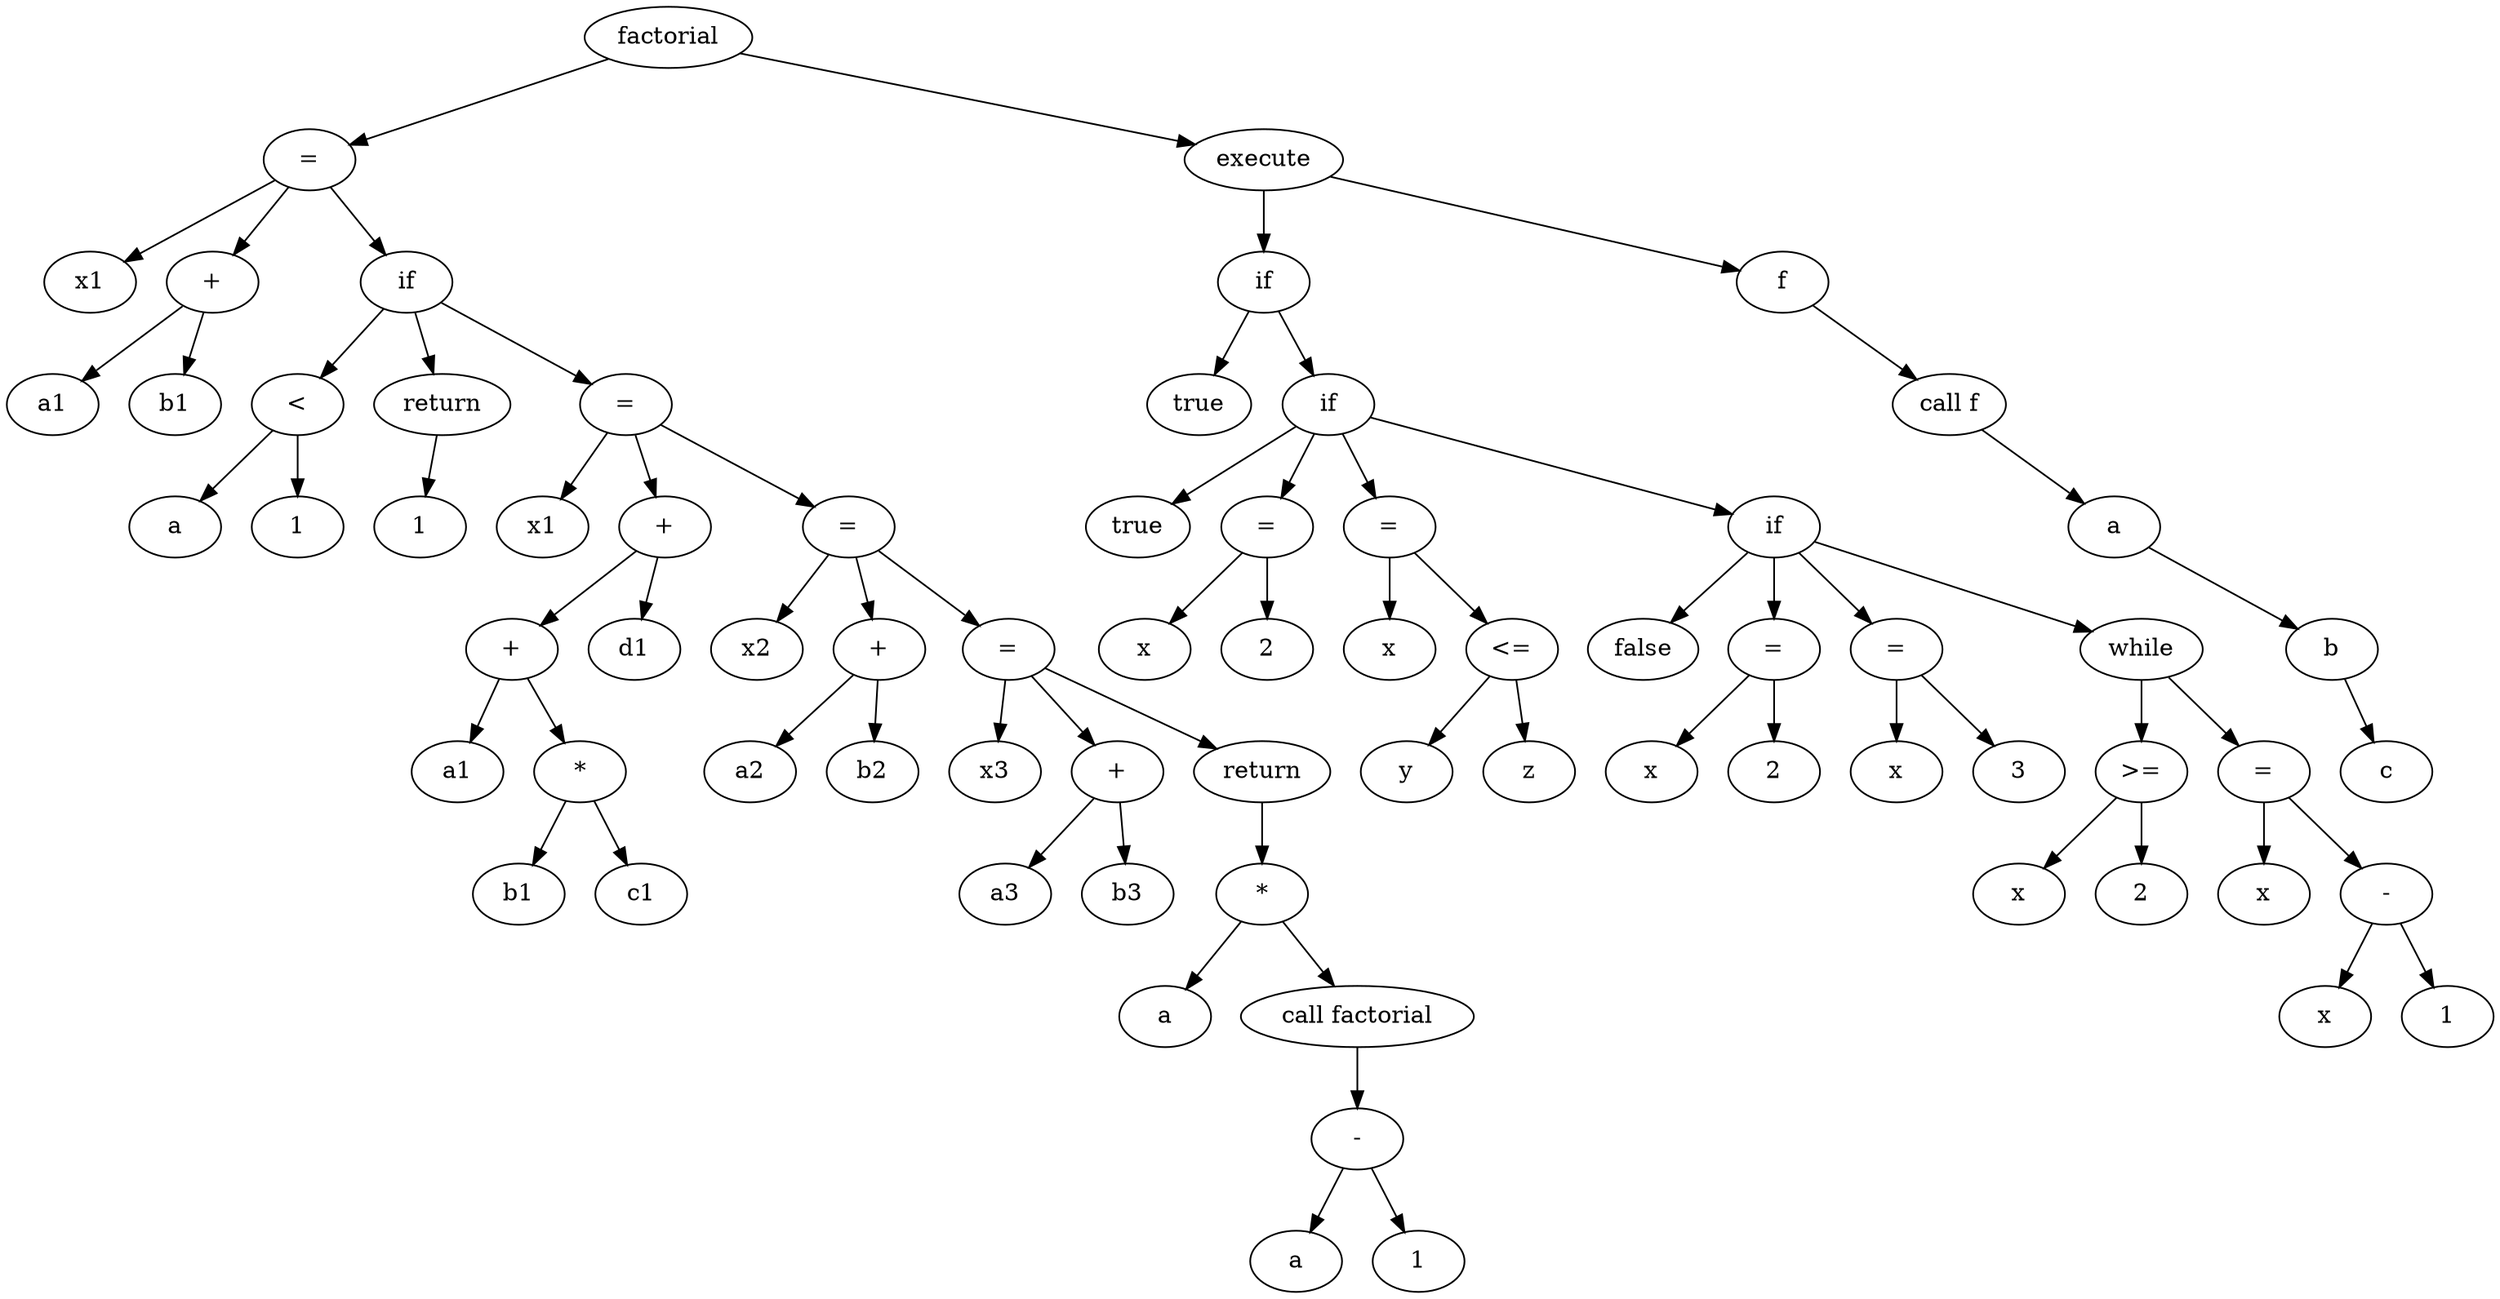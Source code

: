 # Executado assim: ./output2dot.sh 
# https://graphviz.org/doc/info/lang.html
digraph {
  x5588d2595410 [label="factorial"];
  x5588d2595410 -> x5588d2595730
  x5588d2595410 -> x5588d2596490
  x5588d2595730 [label="="];
  x5588d2595730 -> x5588d25955f0
  x5588d2595730 -> x5588d2595670
  x5588d2595730 -> x5588d2595790
  x5588d25955f0 [label="x1"];
  x5588d2595670 [label="+"];
  x5588d2595670 -> x5588d2595650
  x5588d2595670 -> x5588d25956f0
  x5588d2595650 [label="a1"];
  x5588d25956f0 [label="b1"];
  x5588d2595790 [label="if"];
  x5588d2595790 -> x5588d2595830
  x5588d2595790 -> x5588d25958f0
  x5588d2595790 -> x5588d2595cd0
  x5588d2595830 [label="<"];
  x5588d2595830 -> x5588d2595810
  x5588d2595830 -> x5588d25958b0
  x5588d2595810 [label="a"];
  x5588d25958b0 [label="1"];
  x5588d25958f0 [label="return"];
  x5588d25958f0 -> x5588d2595970
  x5588d2595970 [label="1"];
  x5588d2595cd0 [label="="];
  x5588d2595cd0 -> x5588d2595a10
  x5588d2595cd0 -> x5588d2595c10
  x5588d2595cd0 -> x5588d2595eb0
  x5588d2595a10 [label="x1"];
  x5588d2595c10 [label="+"];
  x5588d2595c10 -> x5588d2595a90
  x5588d2595c10 -> x5588d2595c90
  x5588d2595a90 [label="+"];
  x5588d2595a90 -> x5588d2595a70
  x5588d2595a90 -> x5588d2595b30
  x5588d2595a70 [label="a1"];
  x5588d2595b30 [label="*"];
  x5588d2595b30 -> x5588d2595b10
  x5588d2595b30 -> x5588d2595bb0
  x5588d2595b10 [label="b1"];
  x5588d2595bb0 [label="c1"];
  x5588d2595c90 [label="d1"];
  x5588d2595eb0 [label="="];
  x5588d2595eb0 -> x5588d2595d70
  x5588d2595eb0 -> x5588d2595df0
  x5588d2595eb0 -> x5588d2596090
  x5588d2595d70 [label="x2"];
  x5588d2595df0 [label="+"];
  x5588d2595df0 -> x5588d2595dd0
  x5588d2595df0 -> x5588d2595e70
  x5588d2595dd0 [label="a2"];
  x5588d2595e70 [label="b2"];
  x5588d2596090 [label="="];
  x5588d2596090 -> x5588d2595f50
  x5588d2596090 -> x5588d2595fd0
  x5588d2596090 -> x5588d25960f0
  x5588d2595f50 [label="x3"];
  x5588d2595fd0 [label="+"];
  x5588d2595fd0 -> x5588d2595fb0
  x5588d2595fd0 -> x5588d2596050
  x5588d2595fb0 [label="a3"];
  x5588d2596050 [label="b3"];
  x5588d25960f0 [label="return"];
  x5588d25960f0 -> x5588d2596190
  x5588d2596190 [label="*"];
  x5588d2596190 -> x5588d2596170
  x5588d2596190 -> x5588d2596210
  x5588d2596170 [label="a"];
  x5588d2596210 [label="call factorial"];
  x5588d2596210 -> x5588d25962d0
  x5588d25962d0 [label="-"];
  x5588d25962d0 -> x5588d25962b0
  x5588d25962d0 -> x5588d2596350
  x5588d25962b0 [label="a"];
  x5588d2596350 [label="1"];
  x5588d2596490 [label="execute"];
  x5588d2596490 -> x5588d25964b0
  x5588d2596490 -> x5588d2597170
  x5588d25964b0 [label="if"];
  x5588d25964b0 -> x5588d2596530
  x5588d25964b0 -> x5588d2596570
  x5588d2596530 [label="true"];
  x5588d2596570 [label="if"];
  x5588d2596570 -> x5588d25965f0
  x5588d2596570 -> x5588d25966d0
  x5588d2596570 -> x5588d25968b0
  x5588d2596570 -> x5588d2596930
  x5588d25965f0 [label="true"];
  x5588d25966d0 [label="="];
  x5588d25966d0 -> x5588d2596650
  x5588d25966d0 -> x5588d25966b0
  x5588d2596650 [label="x"];
  x5588d25966b0 [label="2"];
  x5588d25968b0 [label="="];
  x5588d25968b0 -> x5588d2596770
  x5588d25968b0 -> x5588d25967f0
  x5588d2596770 [label="x"];
  x5588d25967f0 [label="<="];
  x5588d25967f0 -> x5588d25967d0
  x5588d25967f0 -> x5588d2596870
  x5588d25967d0 [label="y"];
  x5588d2596870 [label="z"];
  x5588d2596930 [label="if"];
  x5588d2596930 -> x5588d25969b0
  x5588d2596930 -> x5588d2596a90
  x5588d2596930 -> x5588d2596bb0
  x5588d2596930 -> x5588d2596c30
  x5588d25969b0 [label="false"];
  x5588d2596a90 [label="="];
  x5588d2596a90 -> x5588d2596a10
  x5588d2596a90 -> x5588d2596a70
  x5588d2596a10 [label="x"];
  x5588d2596a70 [label="2"];
  x5588d2596bb0 [label="="];
  x5588d2596bb0 -> x5588d2596b30
  x5588d2596bb0 -> x5588d2596b90
  x5588d2596b30 [label="x"];
  x5588d2596b90 [label="3"];
  x5588d2596c30 [label="while"];
  x5588d2596c30 -> x5588d2596cd0
  x5588d2596c30 -> x5588d2596f10
  x5588d2596cd0 [label=">="];
  x5588d2596cd0 -> x5588d2596cb0
  x5588d2596cd0 -> x5588d2596d50
  x5588d2596cb0 [label="x"];
  x5588d2596d50 [label="2"];
  x5588d2596f10 [label="="];
  x5588d2596f10 -> x5588d2596dd0
  x5588d2596f10 -> x5588d2596e50
  x5588d2596dd0 [label="x"];
  x5588d2596e50 [label="-"];
  x5588d2596e50 -> x5588d2596e30
  x5588d2596e50 -> x5588d2596ed0
  x5588d2596e30 [label="x"];
  x5588d2596ed0 [label="1"];
  x5588d2597170 [label="f"];
  x5588d2597170 -> x5588d25971d0
  x5588d25971d0 [label="call f"];
  x5588d25971d0 -> x5588d2597270
  x5588d2597270 [label="a"];
  x5588d2597270 -> x5588d25972d0
  x5588d25972d0 [label="b"];
  x5588d25972d0 -> x5588d2597330
  x5588d2597330 [label="c"];
}
